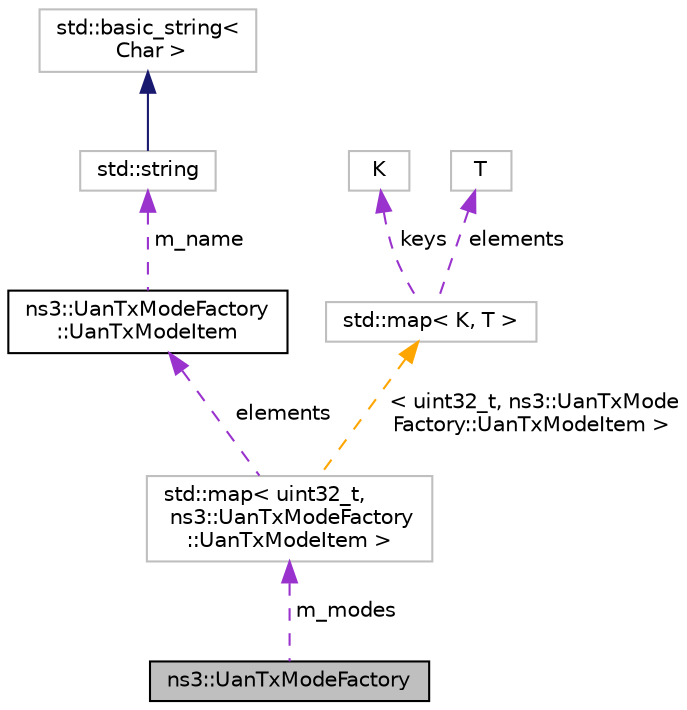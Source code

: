 digraph "ns3::UanTxModeFactory"
{
 // LATEX_PDF_SIZE
  edge [fontname="Helvetica",fontsize="10",labelfontname="Helvetica",labelfontsize="10"];
  node [fontname="Helvetica",fontsize="10",shape=record];
  Node1 [label="ns3::UanTxModeFactory",height=0.2,width=0.4,color="black", fillcolor="grey75", style="filled", fontcolor="black",tooltip="Global database of UanTxMode objects, retrievable by id or name."];
  Node2 -> Node1 [dir="back",color="darkorchid3",fontsize="10",style="dashed",label=" m_modes" ,fontname="Helvetica"];
  Node2 [label="std::map\< uint32_t,\l ns3::UanTxModeFactory\l::UanTxModeItem \>",height=0.2,width=0.4,color="grey75", fillcolor="white", style="filled",tooltip=" "];
  Node3 -> Node2 [dir="back",color="darkorchid3",fontsize="10",style="dashed",label=" elements" ,fontname="Helvetica"];
  Node3 [label="ns3::UanTxModeFactory\l::UanTxModeItem",height=0.2,width=0.4,color="black", fillcolor="white", style="filled",URL="$structns3_1_1_uan_tx_mode_factory_1_1_uan_tx_mode_item.html",tooltip="Container for the UanTxMode properties."];
  Node4 -> Node3 [dir="back",color="darkorchid3",fontsize="10",style="dashed",label=" m_name" ,fontname="Helvetica"];
  Node4 [label="std::string",height=0.2,width=0.4,color="grey75", fillcolor="white", style="filled",tooltip=" "];
  Node5 -> Node4 [dir="back",color="midnightblue",fontsize="10",style="solid",fontname="Helvetica"];
  Node5 [label="std::basic_string\<\l Char \>",height=0.2,width=0.4,color="grey75", fillcolor="white", style="filled",tooltip=" "];
  Node6 -> Node2 [dir="back",color="orange",fontsize="10",style="dashed",label=" \< uint32_t, ns3::UanTxMode\lFactory::UanTxModeItem \>" ,fontname="Helvetica"];
  Node6 [label="std::map\< K, T \>",height=0.2,width=0.4,color="grey75", fillcolor="white", style="filled",tooltip=" "];
  Node7 -> Node6 [dir="back",color="darkorchid3",fontsize="10",style="dashed",label=" keys" ,fontname="Helvetica"];
  Node7 [label="K",height=0.2,width=0.4,color="grey75", fillcolor="white", style="filled",tooltip=" "];
  Node8 -> Node6 [dir="back",color="darkorchid3",fontsize="10",style="dashed",label=" elements" ,fontname="Helvetica"];
  Node8 [label="T",height=0.2,width=0.4,color="grey75", fillcolor="white", style="filled",tooltip=" "];
}
